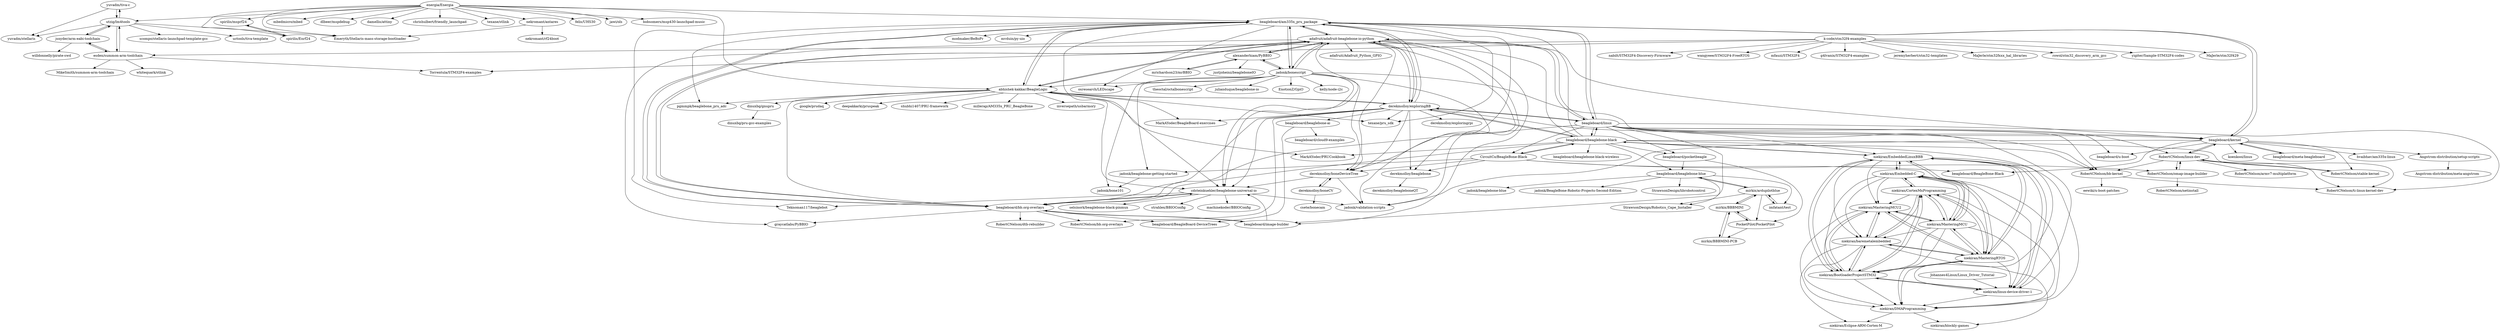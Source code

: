 digraph G {
"yuvadm/tiva-c" -> "utzig/lm4tools"
"yuvadm/tiva-c" -> "yuvadm/stellaris"
"adafruit/adafruit-beaglebone-io-python" -> "alexanderhiam/PyBBIO"
"adafruit/adafruit-beaglebone-io-python" -> "graycatlabs/PyBBIO"
"adafruit/adafruit-beaglebone-io-python" -> "beagleboard/bb.org-overlays"
"adafruit/adafruit-beaglebone-io-python" -> "jadonk/bonescript"
"adafruit/adafruit-beaglebone-io-python" -> "beagleboard/am335x_pru_package"
"adafruit/adafruit-beaglebone-io-python" -> "derekmolloy/exploringBB"
"adafruit/adafruit-beaglebone-io-python" -> "derekmolloy/boneDeviceTree"
"adafruit/adafruit-beaglebone-io-python" -> "beagleboard/kernel"
"adafruit/adafruit-beaglebone-io-python" -> "adafruit/Adafruit_Python_GPIO" ["e"=1]
"adafruit/adafruit-beaglebone-io-python" -> "cdsteinkuehler/beaglebone-universal-io"
"adafruit/adafruit-beaglebone-io-python" -> "derekmolloy/beaglebone"
"adafruit/adafruit-beaglebone-io-python" -> "beagleboard/linux"
"adafruit/adafruit-beaglebone-io-python" -> "abhishek-kakkar/BeagleLogic"
"adafruit/adafruit-beaglebone-io-python" -> "jadonk/validation-scripts"
"adafruit/adafruit-beaglebone-io-python" -> "beagleboard/image-builder"
"beagleboard/beaglebone-black" -> "niekiran/EmbeddedLinuxBBB"
"beagleboard/beaglebone-black" -> "beagleboard/linux"
"beagleboard/beaglebone-black" -> "CircuitCo/BeagleBone-Black"
"beagleboard/beaglebone-black" -> "beagleboard/beaglebone-black-wireless"
"beagleboard/beaglebone-black" -> "beagleboard/bb.org-overlays"
"beagleboard/beaglebone-black" -> "beagleboard/beaglebone-blue"
"beagleboard/beaglebone-black" -> "niekiran/linux-device-driver-1"
"beagleboard/beaglebone-black" -> "beagleboard/am335x_pru_package"
"beagleboard/beaglebone-black" -> "beagleboard/pocketbeagle"
"beagleboard/beaglebone-black" -> "RobertCNelson/ti-linux-kernel-dev"
"beagleboard/beaglebone-black" -> "derekmolloy/exploringBB"
"beagleboard/beaglebone-black" -> "MarkAYoder/PRUCookbook"
"beagleboard/beaglebone-black" -> "adafruit/adafruit-beaglebone-io-python"
"beagleboard/beaglebone-black" -> "RobertCNelson/bb-kernel"
"utzig/lm4tools" -> "scompo/stellaris-launchpad-template-gcc"
"utzig/lm4tools" -> "Emeryth/Stellaris-mass-storage-bootloader"
"utzig/lm4tools" -> "uctools/tiva-template"
"utzig/lm4tools" -> "esden/summon-arm-toolchain"
"utzig/lm4tools" -> "yuvadm/stellaris"
"utzig/lm4tools" -> "jsnyder/arm-eabi-toolchain"
"utzig/lm4tools" -> "yuvadm/tiva-c"
"RobertCNelson/omap-image-builder" -> "RobertCNelson/linux-dev"
"RobertCNelson/omap-image-builder" -> "RobertCNelson/netinstall"
"niekiran/MasteringMCU2" -> "niekiran/DMAProgramming"
"niekiran/MasteringMCU2" -> "niekiran/MasteringMCU"
"niekiran/MasteringMCU2" -> "niekiran/MasteringRTOS"
"niekiran/MasteringMCU2" -> "niekiran/BootloaderProjectSTM32"
"niekiran/MasteringMCU2" -> "niekiran/baremetalembedded"
"spirilis/msprf24" -> "spirilis/Enrf24"
"niekiran/EmbeddedLinuxBBB" -> "niekiran/linux-device-driver-1"
"niekiran/EmbeddedLinuxBBB" -> "niekiran/BootloaderProjectSTM32"
"niekiran/EmbeddedLinuxBBB" -> "niekiran/MasteringRTOS"
"niekiran/EmbeddedLinuxBBB" -> "niekiran/MasteringMCU"
"niekiran/EmbeddedLinuxBBB" -> "niekiran/DMAProgramming"
"niekiran/EmbeddedLinuxBBB" -> "niekiran/MasteringMCU2"
"niekiran/EmbeddedLinuxBBB" -> "beagleboard/beaglebone-black"
"niekiran/EmbeddedLinuxBBB" -> "niekiran/baremetalembedded"
"niekiran/EmbeddedLinuxBBB" -> "niekiran/Embedded-C"
"beagleboard/bb.org-overlays" -> "cdsteinkuehler/beaglebone-universal-io"
"beagleboard/bb.org-overlays" -> "RobertCNelson/bb.org-overlays"
"beagleboard/bb.org-overlays" -> "beagleboard/am335x_pru_package"
"beagleboard/bb.org-overlays" -> "beagleboard/BeagleBoard-DeviceTrees"
"beagleboard/bb.org-overlays" -> "beagleboard/image-builder"
"beagleboard/bb.org-overlays" -> "RobertCNelson/dtb-rebuilder"
"beagleboard/bb.org-overlays" -> "graycatlabs/PyBBIO"
"beagleboard/bb.org-overlays" -> "adafruit/adafruit-beaglebone-io-python"
"beagleboard/linux" -> "beagleboard/beaglebone-black"
"beagleboard/linux" -> "beagleboard/am335x_pru_package"
"beagleboard/linux" -> "RobertCNelson/bb-kernel"
"beagleboard/linux" -> "beagleboard/bb.org-overlays"
"beagleboard/linux" -> "beagleboard/image-builder"
"beagleboard/linux" -> "RobertCNelson/ti-linux-kernel-dev"
"beagleboard/linux" -> "derekmolloy/exploringBB"
"beagleboard/linux" -> "niekiran/EmbeddedLinuxBBB"
"beagleboard/linux" -> "beagleboard/kernel"
"beagleboard/linux" -> "beagleboard/u-boot"
"beagleboard/linux" -> "CircuitCo/BeagleBone-Black"
"beagleboard/linux" -> "beagleboard/pocketbeagle"
"beagleboard/linux" -> "adafruit/adafruit-beaglebone-io-python"
"beagleboard/linux" -> "RobertCNelson/linux-dev"
"beagleboard/linux" -> "niekiran/linux-device-driver-1"
"beagleboard/beaglebone-ai" -> "beagleboard/BeagleBoard-DeviceTrees"
"beagleboard/beaglebone-ai" -> "beagleboard/cloud9-examples"
"energia/Energia" -> "utzig/lm4tools"
"energia/Energia" -> "spirilis/msprf24"
"energia/Energia" -> "mbedmicro/mbed" ["e"=1]
"energia/Energia" -> "dlbeer/mspdebug"
"energia/Energia" -> "damellis/attiny" ["e"=1]
"energia/Energia" -> "abhishek-kakkar/BeagleLogic"
"energia/Energia" -> "chrishulbert/friendly_launchpad"
"energia/Energia" -> "spirilis/Enrf24"
"energia/Energia" -> "texane/stlink" ["e"=1]
"energia/Energia" -> "Emeryth/Stellaris-mass-storage-bootloader"
"energia/Energia" -> "nekromant/antares"
"energia/Energia" -> "felis/UHS30" ["e"=1]
"energia/Energia" -> "jawi/ols" ["e"=1]
"energia/Energia" -> "bobsomers/msp430-launchpad-music"
"energia/Energia" -> "beagleboard/am335x_pru_package"
"niekiran/Embedded-C" -> "niekiran/MasteringMCU"
"niekiran/Embedded-C" -> "niekiran/MasteringRTOS"
"niekiran/Embedded-C" -> "niekiran/CortexMxProgramming"
"niekiran/Embedded-C" -> "niekiran/BootloaderProjectSTM32"
"niekiran/Embedded-C" -> "niekiran/MasteringMCU2"
"niekiran/Embedded-C" -> "niekiran/baremetalembedded"
"niekiran/Embedded-C" -> "niekiran/EmbeddedLinuxBBB"
"niekiran/Embedded-C" -> "niekiran/linux-device-driver-1"
"niekiran/Embedded-C" -> "niekiran/DMAProgramming"
"RobertCNelson/linux-dev" -> "RobertCNelson/stable-kernel"
"RobertCNelson/linux-dev" -> "beagleboard/kernel"
"RobertCNelson/linux-dev" -> "RobertCNelson/ti-linux-kernel-dev"
"RobertCNelson/linux-dev" -> "RobertCNelson/omap-image-builder"
"RobertCNelson/linux-dev" -> "RobertCNelson/bb-kernel"
"RobertCNelson/linux-dev" -> "RobertCNelson/armv7-multiplatform"
"beagleboard/kernel" -> "beagleboard/meta-beagleboard"
"beagleboard/kernel" -> "RobertCNelson/linux-dev"
"beagleboard/kernel" -> "RobertCNelson/stable-kernel"
"beagleboard/kernel" -> "beagleboard/BeagleBone-Black"
"beagleboard/kernel" -> "Angstrom-distribution/setup-scripts"
"beagleboard/kernel" -> "beagleboard/u-boot"
"beagleboard/kernel" -> "beagleboard/am335x_pru_package"
"beagleboard/kernel" -> "hvaibhav/am335x-linux"
"beagleboard/kernel" -> "jadonk/validation-scripts"
"beagleboard/kernel" -> "koenkooi/linux"
"CircuitCo/BeagleBone-Black" -> "jadonk/beaglebone-getting-started"
"CircuitCo/BeagleBone-Black" -> "beagleboard/beaglebone-black"
"CircuitCo/BeagleBone-Black" -> "beagleboard/BeagleBone-Black"
"CircuitCo/BeagleBone-Black" -> "RobertCNelson/omap-image-builder"
"CircuitCo/BeagleBone-Black" -> "derekmolloy/boneDeviceTree"
"CircuitCo/BeagleBone-Black" -> "derekmolloy/beaglebone"
"niekiran/baremetalembedded" -> "niekiran/DMAProgramming"
"niekiran/baremetalembedded" -> "niekiran/MasteringMCU2"
"niekiran/baremetalembedded" -> "niekiran/BootloaderProjectSTM32"
"niekiran/baremetalembedded" -> "niekiran/MasteringRTOS"
"niekiran/baremetalembedded" -> "niekiran/CortexMxProgramming"
"niekiran/baremetalembedded" -> "niekiran/Eclipse-ARM-Cortex-M"
"niekiran/baremetalembedded" -> "niekiran/blockly-games"
"derekmolloy/exploringBB" -> "beagleboard/am335x_pru_package"
"derekmolloy/exploringBB" -> "beagleboard/linux"
"derekmolloy/exploringBB" -> "derekmolloy/beaglebone"
"derekmolloy/exploringBB" -> "beagleboard/bb.org-overlays"
"derekmolloy/exploringBB" -> "adafruit/adafruit-beaglebone-io-python"
"derekmolloy/exploringBB" -> "abhishek-kakkar/BeagleLogic"
"derekmolloy/exploringBB" -> "derekmolloy/boneDeviceTree"
"derekmolloy/exploringBB" -> "cdsteinkuehler/beaglebone-universal-io"
"derekmolloy/exploringBB" -> "texane/pru_sdk"
"derekmolloy/exploringBB" -> "beagleboard/beaglebone-black"
"derekmolloy/exploringBB" -> "MarkAYoder/BeagleBoard-exercises"
"derekmolloy/exploringBB" -> "RobertCNelson/bb-kernel"
"derekmolloy/exploringBB" -> "derekmolloy/exploringrpi"
"derekmolloy/exploringBB" -> "RobertCNelson/bb.org-overlays"
"derekmolloy/exploringBB" -> "beagleboard/beaglebone-ai"
"Johannes4Linux/Linux_Driver_Tutorial" -> "niekiran/linux-device-driver-1"
"jadonk/bonescript" -> "theoctal/octalbonescript"
"jadonk/bonescript" -> "beagleboard/am335x_pru_package"
"jadonk/bonescript" -> "jadonk/beaglebone-getting-started"
"jadonk/bonescript" -> "adafruit/adafruit-beaglebone-io-python"
"jadonk/bonescript" -> "alexanderhiam/PyBBIO"
"jadonk/bonescript" -> "julianduque/beaglebone-io"
"jadonk/bonescript" -> "EnotionZ/GpiO" ["e"=1]
"jadonk/bonescript" -> "jadonk/validation-scripts"
"jadonk/bonescript" -> "jadonk/bone101"
"jadonk/bonescript" -> "cdsteinkuehler/beaglebone-universal-io"
"jadonk/bonescript" -> "beagleboard/kernel"
"jadonk/bonescript" -> "kelly/node-i2c" ["e"=1]
"jadonk/bonescript" -> "osresearch/LEDscape" ["e"=1]
"jadonk/bonescript" -> "derekmolloy/boneDeviceTree"
"jadonk/bonescript" -> "abhishek-kakkar/BeagleLogic"
"niekiran/BootloaderProjectSTM32" -> "niekiran/DMAProgramming"
"niekiran/BootloaderProjectSTM32" -> "niekiran/MasteringMCU2"
"niekiran/BootloaderProjectSTM32" -> "niekiran/MasteringRTOS"
"niekiran/BootloaderProjectSTM32" -> "niekiran/baremetalembedded"
"niekiran/BootloaderProjectSTM32" -> "niekiran/linux-device-driver-1"
"niekiran/BootloaderProjectSTM32" -> "niekiran/EmbeddedLinuxBBB"
"niekiran/BootloaderProjectSTM32" -> "niekiran/CortexMxProgramming"
"niekiran/MasteringMCU" -> "niekiran/MasteringMCU2"
"niekiran/MasteringMCU" -> "niekiran/Embedded-C"
"niekiran/MasteringMCU" -> "niekiran/MasteringRTOS"
"niekiran/MasteringMCU" -> "niekiran/BootloaderProjectSTM32"
"niekiran/MasteringMCU" -> "niekiran/EmbeddedLinuxBBB"
"niekiran/MasteringMCU" -> "niekiran/baremetalembedded"
"niekiran/MasteringMCU" -> "niekiran/linux-device-driver-1"
"niekiran/MasteringMCU" -> "niekiran/DMAProgramming"
"niekiran/MasteringMCU" -> "niekiran/CortexMxProgramming"
"derekmolloy/boneCV" -> "derekmolloy/boneDeviceTree"
"derekmolloy/boneCV" -> "csete/bonecam"
"abhishek-kakkar/BeagleLogic" -> "google/prudaq"
"abhishek-kakkar/BeagleLogic" -> "beagleboard/am335x_pru_package"
"abhishek-kakkar/BeagleLogic" -> "cdsteinkuehler/beaglebone-universal-io"
"abhishek-kakkar/BeagleLogic" -> "texane/pru_sdk"
"abhishek-kakkar/BeagleLogic" -> "derekmolloy/exploringBB"
"abhishek-kakkar/BeagleLogic" -> "deepakkarki/pruspeak"
"abhishek-kakkar/BeagleLogic" -> "MarkAYoder/BeagleBoard-exercises"
"abhishek-kakkar/BeagleLogic" -> "beagleboard/bb.org-overlays"
"abhishek-kakkar/BeagleLogic" -> "shubhi1407/PRU-framework"
"abhishek-kakkar/BeagleLogic" -> "millerap/AM335x_PRU_BeagleBone"
"abhishek-kakkar/BeagleLogic" -> "pgmmpk/beaglebone_pru_adc"
"abhishek-kakkar/BeagleLogic" -> "dinuxbg/gnupru"
"abhishek-kakkar/BeagleLogic" -> "MarkAYoder/PRUCookbook"
"abhishek-kakkar/BeagleLogic" -> "adafruit/adafruit-beaglebone-io-python"
"abhishek-kakkar/BeagleLogic" -> "inversepath/usbarmory" ["e"=1]
"esden/summon-arm-toolchain" -> "jsnyder/arm-eabi-toolchain"
"esden/summon-arm-toolchain" -> "utzig/lm4tools"
"esden/summon-arm-toolchain" -> "Torrentula/STM32F4-examples"
"esden/summon-arm-toolchain" -> "whitequark/stlink"
"esden/summon-arm-toolchain" -> "MikeSmith/summon-arm-toolchain"
"derekmolloy/beaglebone" -> "derekmolloy/beagleboneQT"
"jadonk/beaglebone-getting-started" -> "jadonk/bone101"
"beagleboard/pocketbeagle" -> "beagleboard/beaglebone-blue"
"beagleboard/pocketbeagle" -> "PocketPilot/PocketPilot"
"niekiran/MasteringRTOS" -> "niekiran/MasteringMCU2"
"niekiran/MasteringRTOS" -> "niekiran/DMAProgramming"
"niekiran/MasteringRTOS" -> "niekiran/BootloaderProjectSTM32"
"niekiran/MasteringRTOS" -> "niekiran/MasteringMCU"
"niekiran/MasteringRTOS" -> "niekiran/baremetalembedded"
"niekiran/MasteringRTOS" -> "niekiran/Embedded-C"
"niekiran/MasteringRTOS" -> "niekiran/linux-device-driver-1"
"niekiran/MasteringRTOS" -> "niekiran/EmbeddedLinuxBBB"
"niekiran/MasteringRTOS" -> "niekiran/CortexMxProgramming"
"niekiran/CortexMxProgramming" -> "niekiran/DMAProgramming"
"niekiran/CortexMxProgramming" -> "niekiran/baremetalembedded"
"niekiran/CortexMxProgramming" -> "niekiran/BootloaderProjectSTM32"
"niekiran/CortexMxProgramming" -> "niekiran/Embedded-C"
"niekiran/CortexMxProgramming" -> "niekiran/MasteringRTOS"
"niekiran/CortexMxProgramming" -> "niekiran/MasteringMCU2"
"niekiran/CortexMxProgramming" -> "niekiran/MasteringMCU"
"niekiran/DMAProgramming" -> "niekiran/Eclipse-ARM-Cortex-M"
"niekiran/DMAProgramming" -> "niekiran/blockly-games"
"niekiran/linux-device-driver-1" -> "niekiran/EmbeddedLinuxBBB"
"niekiran/linux-device-driver-1" -> "niekiran/DMAProgramming"
"niekiran/linux-device-driver-1" -> "niekiran/BootloaderProjectSTM32"
"k-code/stm32f4-examples" -> "nabilt/STM32F4-Discovery-Firmware"
"k-code/stm32f4-examples" -> "wangyeee/STM32F4-FreeRTOS"
"k-code/stm32f4-examples" -> "mfauzi/STM32F4"
"k-code/stm32f4-examples" -> "Torrentula/STM32F4-examples"
"k-code/stm32f4-examples" -> "g4lvanix/STM32F4-examples"
"k-code/stm32f4-examples" -> "jeremyherbert/stm32-templates"
"k-code/stm32f4-examples" -> "MaJerle/stm32fxxx_hal_libraries" ["e"=1]
"k-code/stm32f4-examples" -> "rowol/stm32_discovery_arm_gcc"
"k-code/stm32f4-examples" -> "yigiter/Sample-STM32F4-codes"
"k-code/stm32f4-examples" -> "MaJerle/stm32f429" ["e"=1]
"k-code/stm32f4-examples" -> "esden/summon-arm-toolchain"
"beagleboard/beaglebone-blue" -> "mirkix/ardupilotblue"
"beagleboard/beaglebone-blue" -> "StrawsonDesign/Robotics_Cape_Installer"
"beagleboard/beaglebone-blue" -> "imfatant/test"
"beagleboard/beaglebone-blue" -> "jadonk/beaglebone-blue"
"beagleboard/beaglebone-blue" -> "jadonk/BeagleBone-Robotic-Projects-Second-Edition"
"beagleboard/beaglebone-blue" -> "StrawsonDesign/librobotcontrol"
"alexanderhiam/PyBBIO" -> "mrichardson23/mrBBIO"
"alexanderhiam/PyBBIO" -> "justjoheinz/beagleboneIO"
"alexanderhiam/PyBBIO" -> "adafruit/adafruit-beaglebone-io-python"
"alexanderhiam/PyBBIO" -> "jadonk/bonescript"
"RobertCNelson/bb-kernel" -> "RobertCNelson/ti-linux-kernel-dev"
"RobertCNelson/bb-kernel" -> "eewiki/u-boot-patches"
"jsnyder/arm-eabi-toolchain" -> "esden/summon-arm-toolchain"
"jsnyder/arm-eabi-toolchain" -> "utzig/lm4tools"
"jsnyder/arm-eabi-toolchain" -> "willdonnelly/pirate-swd"
"mrichardson23/mrBBIO" -> "alexanderhiam/PyBBIO"
"mirkix/BBBMINI" -> "mirkix/BBBMINI-PCB"
"mirkix/BBBMINI" -> "PocketPilot/PocketPilot"
"mirkix/BBBMINI" -> "mirkix/ardupilotblue"
"beagleboard/am335x_pru_package" -> "texane/pru_sdk"
"beagleboard/am335x_pru_package" -> "beagleboard/bb.org-overlays"
"beagleboard/am335x_pru_package" -> "cdsteinkuehler/beaglebone-universal-io"
"beagleboard/am335x_pru_package" -> "abhishek-kakkar/BeagleLogic"
"beagleboard/am335x_pru_package" -> "beagleboard/kernel"
"beagleboard/am335x_pru_package" -> "Teknoman117/beaglebot"
"beagleboard/am335x_pru_package" -> "modmaker/BeBoPr"
"beagleboard/am335x_pru_package" -> "beagleboard/linux"
"beagleboard/am335x_pru_package" -> "jadonk/bonescript"
"beagleboard/am335x_pru_package" -> "pgmmpk/beaglebone_pru_adc"
"beagleboard/am335x_pru_package" -> "osresearch/LEDscape" ["e"=1]
"beagleboard/am335x_pru_package" -> "derekmolloy/boneDeviceTree"
"beagleboard/am335x_pru_package" -> "adafruit/adafruit-beaglebone-io-python"
"beagleboard/am335x_pru_package" -> "derekmolloy/exploringBB"
"beagleboard/am335x_pru_package" -> "mvduin/py-uio"
"spirilis/Enrf24" -> "spirilis/msprf24"
"PocketPilot/PocketPilot" -> "mirkix/BBBMINI"
"PocketPilot/PocketPilot" -> "mirkix/BBBMINI-PCB"
"RobertCNelson/stable-kernel" -> "RobertCNelson/linux-dev"
"mirkix/BBBMINI-PCB" -> "mirkix/BBBMINI"
"beagleboard/meta-beagleboard" -> "beagleboard/kernel"
"dinuxbg/gnupru" -> "dinuxbg/pru-gcc-examples"
"nekromant/antares" -> "nekromant/rf24boot" ["e"=1]
"nekromant/antares" -> "Emeryth/Stellaris-mass-storage-bootloader"
"derekmolloy/boneDeviceTree" -> "jadonk/validation-scripts"
"derekmolloy/boneDeviceTree" -> "cdsteinkuehler/beaglebone-universal-io"
"derekmolloy/boneDeviceTree" -> "derekmolloy/boneCV"
"mirkix/ardupilotblue" -> "imfatant/test"
"mirkix/ardupilotblue" -> "beagleboard/beaglebone-blue"
"mirkix/ardupilotblue" -> "mirkix/BBBMINI"
"mirkix/ardupilotblue" -> "StrawsonDesign/Robotics_Cape_Installer"
"mirkix/ardupilotblue" -> "PocketPilot/PocketPilot"
"imfatant/test" -> "mirkix/ardupilotblue"
"cdsteinkuehler/beaglebone-universal-io" -> "selsinork/beaglebone-black-pinmux"
"cdsteinkuehler/beaglebone-universal-io" -> "strahlex/BBIOConfig"
"cdsteinkuehler/beaglebone-universal-io" -> "machinekoder/BBIOConfig"
"cdsteinkuehler/beaglebone-universal-io" -> "beagleboard/bb.org-overlays"
"cdsteinkuehler/beaglebone-universal-io" -> "Teknoman117/beaglebot"
"cdsteinkuehler/beaglebone-universal-io" -> "jadonk/validation-scripts"
"Angstrom-distribution/setup-scripts" -> "Angstrom-distribution/meta-angstrom"
"beagleboard/image-builder" -> "cdsteinkuehler/beaglebone-universal-io"
"beagleboard/image-builder" -> "beagleboard/bb.org-overlays"
"yuvadm/tiva-c" ["l"="-35.234,42.461"]
"utzig/lm4tools" ["l"="-35.208,42.471"]
"yuvadm/stellaris" ["l"="-35.219,42.451"]
"adafruit/adafruit-beaglebone-io-python" ["l"="-35.01,42.339"]
"alexanderhiam/PyBBIO" ["l"="-35.022,42.386"]
"graycatlabs/PyBBIO" ["l"="-34.972,42.347"]
"beagleboard/bb.org-overlays" ["l"="-34.993,42.332"]
"jadonk/bonescript" ["l"="-35.029,42.365"]
"beagleboard/am335x_pru_package" ["l"="-35.021,42.347"]
"derekmolloy/exploringBB" ["l"="-35.018,42.321"]
"derekmolloy/boneDeviceTree" ["l"="-35.001,42.362"]
"beagleboard/kernel" ["l"="-34.961,42.333"]
"adafruit/Adafruit_Python_GPIO" ["l"="-32.165,40.225"]
"cdsteinkuehler/beaglebone-universal-io" ["l"="-34.994,42.352"]
"derekmolloy/beaglebone" ["l"="-35.045,42.315"]
"beagleboard/linux" ["l"="-34.997,42.302"]
"abhishek-kakkar/BeagleLogic" ["l"="-35.056,42.347"]
"jadonk/validation-scripts" ["l"="-34.984,42.358"]
"beagleboard/image-builder" ["l"="-34.978,42.325"]
"beagleboard/beaglebone-black" ["l"="-35.013,42.285"]
"niekiran/EmbeddedLinuxBBB" ["l"="-35.05,42.253"]
"CircuitCo/BeagleBone-Black" ["l"="-35.02,42.305"]
"beagleboard/beaglebone-black-wireless" ["l"="-35.009,42.257"]
"beagleboard/beaglebone-blue" ["l"="-34.951,42.218"]
"niekiran/linux-device-driver-1" ["l"="-35.038,42.246"]
"beagleboard/pocketbeagle" ["l"="-34.955,42.252"]
"RobertCNelson/ti-linux-kernel-dev" ["l"="-34.986,42.278"]
"MarkAYoder/PRUCookbook" ["l"="-35.05,42.304"]
"RobertCNelson/bb-kernel" ["l"="-34.977,42.29"]
"scompo/stellaris-launchpad-template-gcc" ["l"="-35.2,42.493"]
"Emeryth/Stellaris-mass-storage-bootloader" ["l"="-35.172,42.444"]
"uctools/tiva-template" ["l"="-35.183,42.482"]
"esden/summon-arm-toolchain" ["l"="-35.242,42.505"]
"jsnyder/arm-eabi-toolchain" ["l"="-35.24,42.484"]
"RobertCNelson/omap-image-builder" ["l"="-34.966,42.274"]
"RobertCNelson/linux-dev" ["l"="-34.951,42.296"]
"RobertCNelson/netinstall" ["l"="-34.974,42.241"]
"niekiran/MasteringMCU2" ["l"="-35.077,42.231"]
"niekiran/DMAProgramming" ["l"="-35.079,42.243"]
"niekiran/MasteringMCU" ["l"="-35.052,42.232"]
"niekiran/MasteringRTOS" ["l"="-35.066,42.234"]
"niekiran/BootloaderProjectSTM32" ["l"="-35.066,42.244"]
"niekiran/baremetalembedded" ["l"="-35.088,42.237"]
"spirilis/msprf24" ["l"="-35.109,42.443"]
"spirilis/Enrf24" ["l"="-35.104,42.43"]
"niekiran/Embedded-C" ["l"="-35.062,42.221"]
"RobertCNelson/bb.org-overlays" ["l"="-34.997,42.318"]
"beagleboard/BeagleBoard-DeviceTrees" ["l"="-34.943,42.329"]
"RobertCNelson/dtb-rebuilder" ["l"="-34.953,42.35"]
"beagleboard/u-boot" ["l"="-34.954,42.312"]
"beagleboard/beaglebone-ai" ["l"="-34.927,42.32"]
"beagleboard/cloud9-examples" ["l"="-34.889,42.316"]
"energia/Energia" ["l"="-35.128,42.414"]
"mbedmicro/mbed" ["l"="-31.453,41.69"]
"dlbeer/mspdebug" ["l"="-35.137,42.447"]
"damellis/attiny" ["l"="-36.491,42.559"]
"chrishulbert/friendly_launchpad" ["l"="-35.163,42.405"]
"texane/stlink" ["l"="-31.543,41.704"]
"nekromant/antares" ["l"="-35.171,42.426"]
"felis/UHS30" ["l"="-36.4,42.454"]
"jawi/ols" ["l"="-18.148,-30.847"]
"bobsomers/msp430-launchpad-music" ["l"="-35.145,42.396"]
"niekiran/CortexMxProgramming" ["l"="-35.083,42.222"]
"RobertCNelson/stable-kernel" ["l"="-34.931,42.305"]
"RobertCNelson/armv7-multiplatform" ["l"="-34.909,42.283"]
"beagleboard/meta-beagleboard" ["l"="-34.931,42.342"]
"beagleboard/BeagleBone-Black" ["l"="-34.973,42.31"]
"Angstrom-distribution/setup-scripts" ["l"="-34.901,42.355"]
"hvaibhav/am335x-linux" ["l"="-34.913,42.336"]
"koenkooi/linux" ["l"="-34.933,42.355"]
"jadonk/beaglebone-getting-started" ["l"="-35.065,42.335"]
"niekiran/Eclipse-ARM-Cortex-M" ["l"="-35.104,42.237"]
"niekiran/blockly-games" ["l"="-35.101,42.245"]
"texane/pru_sdk" ["l"="-35.042,42.333"]
"MarkAYoder/BeagleBoard-exercises" ["l"="-35.065,42.321"]
"derekmolloy/exploringrpi" ["l"="-35.068,42.293"]
"Johannes4Linux/Linux_Driver_Tutorial" ["l"="-35.032,42.201"]
"theoctal/octalbonescript" ["l"="-35.044,42.398"]
"julianduque/beaglebone-io" ["l"="-35.064,42.391"]
"EnotionZ/GpiO" ["l"="10.42,-28.27"]
"jadonk/bone101" ["l"="-35.069,42.362"]
"kelly/node-i2c" ["l"="10.402,-28.212"]
"osresearch/LEDscape" ["l"="-35.134,40.066"]
"derekmolloy/boneCV" ["l"="-34.972,42.397"]
"csete/bonecam" ["l"="-34.949,42.422"]
"google/prudaq" ["l"="-35.107,42.329"]
"deepakkarki/pruspeak" ["l"="-35.093,42.367"]
"shubhi1407/PRU-framework" ["l"="-35.089,42.353"]
"millerap/AM335x_PRU_BeagleBone" ["l"="-35.089,42.342"]
"pgmmpk/beaglebone_pru_adc" ["l"="-35.053,42.367"]
"dinuxbg/gnupru" ["l"="-35.12,42.348"]
"inversepath/usbarmory" ["l"="-34.594,42.819"]
"Torrentula/STM32F4-examples" ["l"="-35.262,42.527"]
"whitequark/stlink" ["l"="-35.263,42.507"]
"MikeSmith/summon-arm-toolchain" ["l"="-35.231,42.519"]
"derekmolloy/beagleboneQT" ["l"="-35.084,42.307"]
"PocketPilot/PocketPilot" ["l"="-34.906,42.226"]
"k-code/stm32f4-examples" ["l"="-35.282,42.547"]
"nabilt/STM32F4-Discovery-Firmware" ["l"="-35.311,42.531"]
"wangyeee/STM32F4-FreeRTOS" ["l"="-35.26,42.574"]
"mfauzi/STM32F4" ["l"="-35.291,42.58"]
"g4lvanix/STM32F4-examples" ["l"="-35.293,42.564"]
"jeremyherbert/stm32-templates" ["l"="-35.317,42.548"]
"MaJerle/stm32fxxx_hal_libraries" ["l"="-31.718,41.669"]
"rowol/stm32_discovery_arm_gcc" ["l"="-35.318,42.566"]
"yigiter/Sample-STM32F4-codes" ["l"="-35.256,42.552"]
"MaJerle/stm32f429" ["l"="-31.664,41.628"]
"mirkix/ardupilotblue" ["l"="-34.918,42.21"]
"StrawsonDesign/Robotics_Cape_Installer" ["l"="-34.925,42.192"]
"imfatant/test" ["l"="-34.934,42.204"]
"jadonk/beaglebone-blue" ["l"="-34.97,42.198"]
"jadonk/BeagleBone-Robotic-Projects-Second-Edition" ["l"="-34.954,42.203"]
"StrawsonDesign/librobotcontrol" ["l"="-34.951,42.187"]
"mrichardson23/mrBBIO" ["l"="-35.014,42.407"]
"justjoheinz/beagleboneIO" ["l"="-35.03,42.415"]
"eewiki/u-boot-patches" ["l"="-34.941,42.274"]
"willdonnelly/pirate-swd" ["l"="-35.275,42.479"]
"mirkix/BBBMINI" ["l"="-34.891,42.211"]
"mirkix/BBBMINI-PCB" ["l"="-34.877,42.219"]
"Teknoman117/beaglebot" ["l"="-34.992,42.372"]
"modmaker/BeBoPr" ["l"="-35,42.39"]
"mvduin/py-uio" ["l"="-35.009,42.376"]
"dinuxbg/pru-gcc-examples" ["l"="-35.152,42.345"]
"nekromant/rf24boot" ["l"="-38.291,41.647"]
"selsinork/beaglebone-black-pinmux" ["l"="-34.957,42.378"]
"strahlex/BBIOConfig" ["l"="-34.974,42.373"]
"machinekoder/BBIOConfig" ["l"="-34.959,42.367"]
"Angstrom-distribution/meta-angstrom" ["l"="-34.871,42.364"]
}